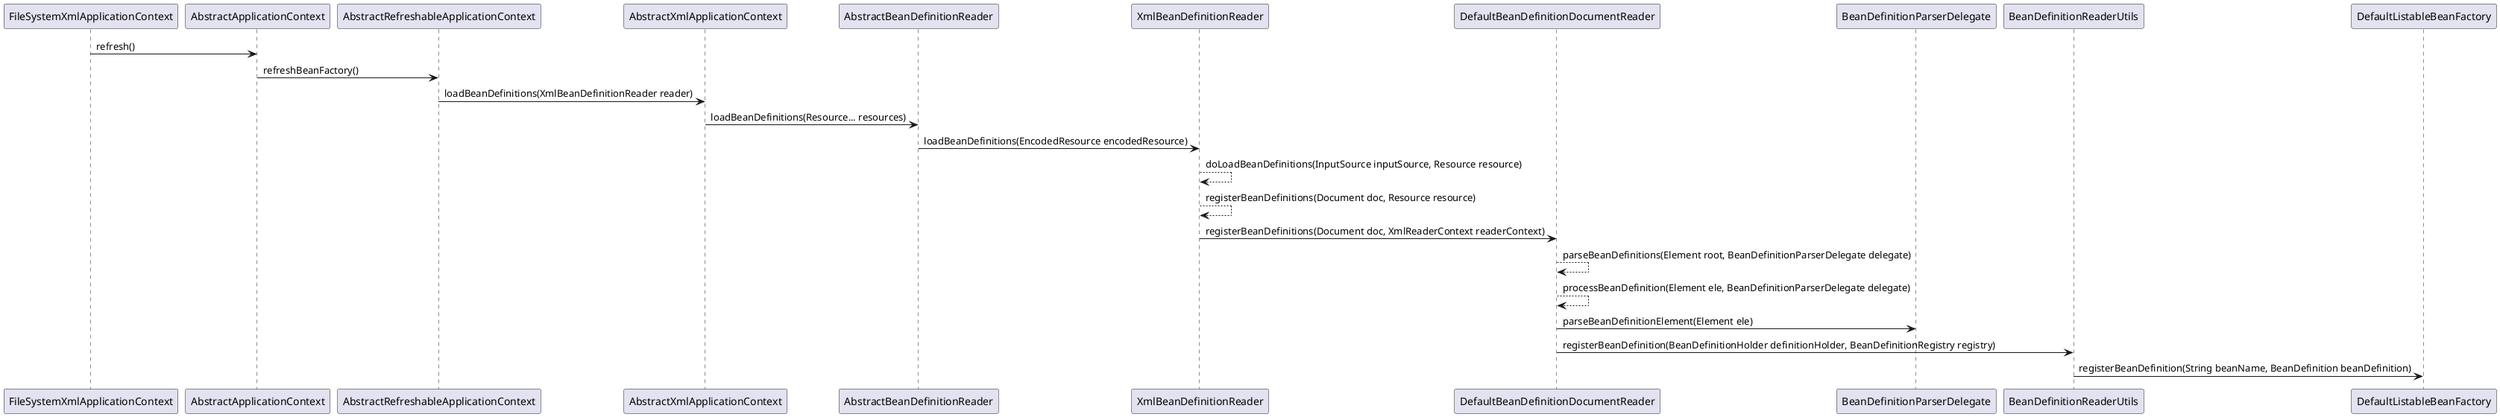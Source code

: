 @startuml
FileSystemXmlApplicationContext -> AbstractApplicationContext:  refresh()
AbstractApplicationContext -> AbstractRefreshableApplicationContext: refreshBeanFactory()
AbstractRefreshableApplicationContext-> AbstractXmlApplicationContext:loadBeanDefinitions(XmlBeanDefinitionReader reader)
AbstractXmlApplicationContext-> AbstractBeanDefinitionReader:loadBeanDefinitions(Resource... resources)
AbstractBeanDefinitionReader -> XmlBeanDefinitionReader:loadBeanDefinitions(EncodedResource encodedResource)
XmlBeanDefinitionReader --> XmlBeanDefinitionReader:doLoadBeanDefinitions(InputSource inputSource, Resource resource)
XmlBeanDefinitionReader --> XmlBeanDefinitionReader:registerBeanDefinitions(Document doc, Resource resource)
XmlBeanDefinitionReader -> DefaultBeanDefinitionDocumentReader:registerBeanDefinitions(Document doc, XmlReaderContext readerContext)
DefaultBeanDefinitionDocumentReader --> DefaultBeanDefinitionDocumentReader:parseBeanDefinitions(Element root, BeanDefinitionParserDelegate delegate)
DefaultBeanDefinitionDocumentReader --> DefaultBeanDefinitionDocumentReader:processBeanDefinition(Element ele, BeanDefinitionParserDelegate delegate)
DefaultBeanDefinitionDocumentReader -> BeanDefinitionParserDelegate:parseBeanDefinitionElement(Element ele)
DefaultBeanDefinitionDocumentReader -> BeanDefinitionReaderUtils:registerBeanDefinition(BeanDefinitionHolder definitionHolder, BeanDefinitionRegistry registry)
BeanDefinitionReaderUtils -> DefaultListableBeanFactory:registerBeanDefinition(String beanName, BeanDefinition beanDefinition)
@enduml